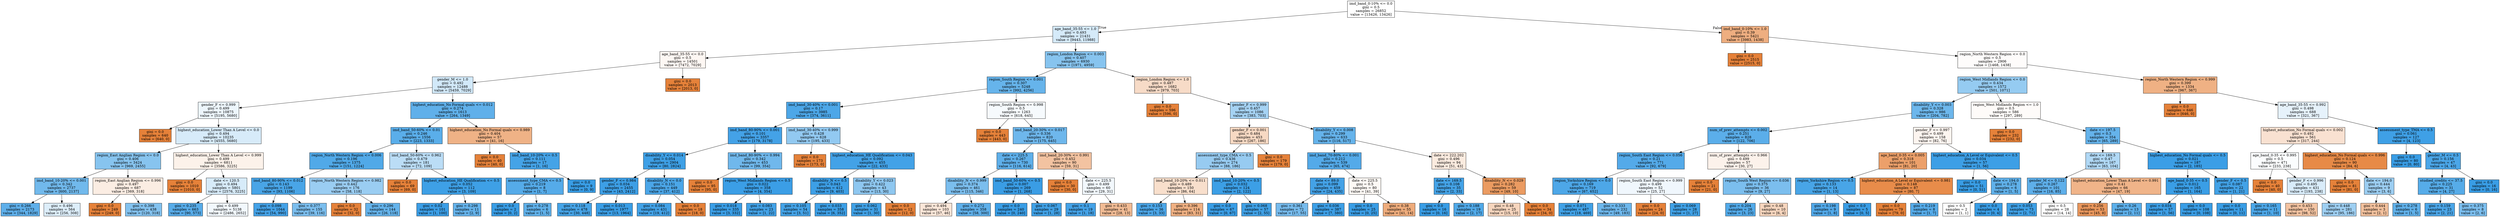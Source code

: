 digraph Tree {
node [shape=box, style="filled", color="black"] ;
0 [label="imd_band_0-10% <= 0.0\ngini = 0.5\nsamples = 26852\nvalue = [13426, 13426]", fillcolor="#e5813900"] ;
1 [label="age_band_35-55 <= 1.0\ngini = 0.493\nsamples = 21431\nvalue = [9443, 11988]", fillcolor="#399de536"] ;
0 -> 1 [labeldistance=2.5, labelangle=45, headlabel="True"] ;
2 [label="age_band_35-55 <= 0.0\ngini = 0.5\nsamples = 14501\nvalue = [7472, 7029]", fillcolor="#e581390f"] ;
1 -> 2 ;
3 [label="gender_M <= 1.0\ngini = 0.492\nsamples = 12488\nvalue = [5459, 7029]", fillcolor="#399de539"] ;
2 -> 3 ;
4 [label="gender_F <= 0.999\ngini = 0.499\nsamples = 10875\nvalue = [5195, 5680]", fillcolor="#399de516"] ;
3 -> 4 ;
5 [label="gini = 0.0\nsamples = 640\nvalue = [640, 0]", fillcolor="#e58139ff"] ;
4 -> 5 ;
6 [label="highest_education_Lower Than A Level <= 0.0\ngini = 0.494\nsamples = 10235\nvalue = [4555, 5680]", fillcolor="#399de533"] ;
4 -> 6 ;
7 [label="region_East Anglian Region <= 0.0\ngini = 0.406\nsamples = 3424\nvalue = [969, 2455]", fillcolor="#399de59a"] ;
6 -> 7 ;
8 [label="imd_band_10-20% <= 0.001\ngini = 0.342\nsamples = 2737\nvalue = [600, 2137]", fillcolor="#399de5b7"] ;
7 -> 8 ;
9 [label="gini = 0.266\nsamples = 2173\nvalue = [344, 1829]", fillcolor="#399de5cf"] ;
8 -> 9 ;
10 [label="gini = 0.496\nsamples = 564\nvalue = [256, 308]", fillcolor="#399de52b"] ;
8 -> 10 ;
11 [label="region_East Anglian Region <= 0.996\ngini = 0.497\nsamples = 687\nvalue = [369, 318]", fillcolor="#e5813923"] ;
7 -> 11 ;
12 [label="gini = 0.0\nsamples = 249\nvalue = [249, 0]", fillcolor="#e58139ff"] ;
11 -> 12 ;
13 [label="gini = 0.398\nsamples = 438\nvalue = [120, 318]", fillcolor="#399de59f"] ;
11 -> 13 ;
14 [label="highest_education_Lower Than A Level <= 0.999\ngini = 0.499\nsamples = 6811\nvalue = [3586, 3225]", fillcolor="#e581391a"] ;
6 -> 14 ;
15 [label="gini = 0.0\nsamples = 1010\nvalue = [1010, 0]", fillcolor="#e58139ff"] ;
14 -> 15 ;
16 [label="date <= 120.5\ngini = 0.494\nsamples = 5801\nvalue = [2576, 3225]", fillcolor="#399de533"] ;
14 -> 16 ;
17 [label="gini = 0.235\nsamples = 663\nvalue = [90, 573]", fillcolor="#399de5d7"] ;
16 -> 17 ;
18 [label="gini = 0.499\nsamples = 5138\nvalue = [2486, 2652]", fillcolor="#399de510"] ;
16 -> 18 ;
19 [label="highest_education_No Formal quals <= 0.012\ngini = 0.274\nsamples = 1613\nvalue = [264, 1349]", fillcolor="#399de5cd"] ;
3 -> 19 ;
20 [label="imd_band_50-60% <= 0.01\ngini = 0.246\nsamples = 1556\nvalue = [223, 1333]", fillcolor="#399de5d4"] ;
19 -> 20 ;
21 [label="region_North Western Region <= 0.006\ngini = 0.196\nsamples = 1375\nvalue = [151, 1224]", fillcolor="#399de5e0"] ;
20 -> 21 ;
22 [label="imd_band_80-90% <= 0.012\ngini = 0.143\nsamples = 1199\nvalue = [93, 1106]", fillcolor="#399de5ea"] ;
21 -> 22 ;
23 [label="gini = 0.098\nsamples = 1044\nvalue = [54, 990]", fillcolor="#399de5f1"] ;
22 -> 23 ;
24 [label="gini = 0.377\nsamples = 155\nvalue = [39, 116]", fillcolor="#399de5a9"] ;
22 -> 24 ;
25 [label="region_North Western Region <= 0.982\ngini = 0.442\nsamples = 176\nvalue = [58, 118]", fillcolor="#399de582"] ;
21 -> 25 ;
26 [label="gini = 0.0\nsamples = 32\nvalue = [32, 0]", fillcolor="#e58139ff"] ;
25 -> 26 ;
27 [label="gini = 0.296\nsamples = 144\nvalue = [26, 118]", fillcolor="#399de5c7"] ;
25 -> 27 ;
28 [label="imd_band_50-60% <= 0.962\ngini = 0.479\nsamples = 181\nvalue = [72, 109]", fillcolor="#399de557"] ;
20 -> 28 ;
29 [label="gini = 0.0\nsamples = 69\nvalue = [69, 0]", fillcolor="#e58139ff"] ;
28 -> 29 ;
30 [label="highest_education_HE Qualification <= 0.5\ngini = 0.052\nsamples = 112\nvalue = [3, 109]", fillcolor="#399de5f8"] ;
28 -> 30 ;
31 [label="gini = 0.02\nsamples = 101\nvalue = [1, 100]", fillcolor="#399de5fc"] ;
30 -> 31 ;
32 [label="gini = 0.298\nsamples = 11\nvalue = [2, 9]", fillcolor="#399de5c6"] ;
30 -> 32 ;
33 [label="highest_education_No Formal quals <= 0.989\ngini = 0.404\nsamples = 57\nvalue = [41, 16]", fillcolor="#e581399b"] ;
19 -> 33 ;
34 [label="gini = 0.0\nsamples = 40\nvalue = [40, 0]", fillcolor="#e58139ff"] ;
33 -> 34 ;
35 [label="imd_band_10-20% <= 0.5\ngini = 0.111\nsamples = 17\nvalue = [1, 16]", fillcolor="#399de5ef"] ;
33 -> 35 ;
36 [label="assessment_type_CMA <= 0.5\ngini = 0.219\nsamples = 8\nvalue = [1, 7]", fillcolor="#399de5db"] ;
35 -> 36 ;
37 [label="gini = 0.0\nsamples = 2\nvalue = [0, 2]", fillcolor="#399de5ff"] ;
36 -> 37 ;
38 [label="gini = 0.278\nsamples = 6\nvalue = [1, 5]", fillcolor="#399de5cc"] ;
36 -> 38 ;
39 [label="gini = 0.0\nsamples = 9\nvalue = [0, 9]", fillcolor="#399de5ff"] ;
35 -> 39 ;
40 [label="gini = 0.0\nsamples = 2013\nvalue = [2013, 0]", fillcolor="#e58139ff"] ;
2 -> 40 ;
41 [label="region_London Region <= 0.003\ngini = 0.407\nsamples = 6930\nvalue = [1971, 4959]", fillcolor="#399de59a"] ;
1 -> 41 ;
42 [label="region_South Region <= 0.001\ngini = 0.307\nsamples = 5248\nvalue = [992, 4256]", fillcolor="#399de5c4"] ;
41 -> 42 ;
43 [label="imd_band_30-40% <= 0.001\ngini = 0.17\nsamples = 3985\nvalue = [374, 3611]", fillcolor="#399de5e5"] ;
42 -> 43 ;
44 [label="imd_band_80-90% <= 0.001\ngini = 0.101\nsamples = 3357\nvalue = [179, 3178]", fillcolor="#399de5f1"] ;
43 -> 44 ;
45 [label="disability_Y <= 0.014\ngini = 0.054\nsamples = 2904\nvalue = [80, 2824]", fillcolor="#399de5f8"] ;
44 -> 45 ;
46 [label="gender_F <= 0.984\ngini = 0.034\nsamples = 2455\nvalue = [43, 2412]", fillcolor="#399de5fa"] ;
45 -> 46 ;
47 [label="gini = 0.118\nsamples = 478\nvalue = [30, 448]", fillcolor="#399de5ee"] ;
46 -> 47 ;
48 [label="gini = 0.013\nsamples = 1977\nvalue = [13, 1964]", fillcolor="#399de5fd"] ;
46 -> 48 ;
49 [label="disability_N <= 0.0\ngini = 0.151\nsamples = 449\nvalue = [37, 412]", fillcolor="#399de5e8"] ;
45 -> 49 ;
50 [label="gini = 0.084\nsamples = 431\nvalue = [19, 412]", fillcolor="#399de5f3"] ;
49 -> 50 ;
51 [label="gini = 0.0\nsamples = 18\nvalue = [18, 0]", fillcolor="#e58139ff"] ;
49 -> 51 ;
52 [label="imd_band_80-90% <= 0.994\ngini = 0.342\nsamples = 453\nvalue = [99, 354]", fillcolor="#399de5b8"] ;
44 -> 52 ;
53 [label="gini = 0.0\nsamples = 95\nvalue = [95, 0]", fillcolor="#e58139ff"] ;
52 -> 53 ;
54 [label="region_West Midlands Region <= 0.5\ngini = 0.022\nsamples = 358\nvalue = [4, 354]", fillcolor="#399de5fc"] ;
52 -> 54 ;
55 [label="gini = 0.018\nsamples = 335\nvalue = [3, 332]", fillcolor="#399de5fd"] ;
54 -> 55 ;
56 [label="gini = 0.083\nsamples = 23\nvalue = [1, 22]", fillcolor="#399de5f3"] ;
54 -> 56 ;
57 [label="imd_band_30-40% <= 0.999\ngini = 0.428\nsamples = 628\nvalue = [195, 433]", fillcolor="#399de58c"] ;
43 -> 57 ;
58 [label="gini = 0.0\nsamples = 173\nvalue = [173, 0]", fillcolor="#e58139ff"] ;
57 -> 58 ;
59 [label="highest_education_HE Qualification <= 0.043\ngini = 0.092\nsamples = 455\nvalue = [22, 433]", fillcolor="#399de5f2"] ;
57 -> 59 ;
60 [label="disability_N <= 0.5\ngini = 0.043\nsamples = 412\nvalue = [9, 403]", fillcolor="#399de5f9"] ;
59 -> 60 ;
61 [label="gini = 0.105\nsamples = 54\nvalue = [3, 51]", fillcolor="#399de5f0"] ;
60 -> 61 ;
62 [label="gini = 0.033\nsamples = 358\nvalue = [6, 352]", fillcolor="#399de5fb"] ;
60 -> 62 ;
63 [label="disability_Y <= 0.023\ngini = 0.422\nsamples = 43\nvalue = [13, 30]", fillcolor="#399de591"] ;
59 -> 63 ;
64 [label="gini = 0.062\nsamples = 31\nvalue = [1, 30]", fillcolor="#399de5f6"] ;
63 -> 64 ;
65 [label="gini = 0.0\nsamples = 12\nvalue = [12, 0]", fillcolor="#e58139ff"] ;
63 -> 65 ;
66 [label="region_South Region <= 0.998\ngini = 0.5\nsamples = 1263\nvalue = [618, 645]", fillcolor="#399de50b"] ;
42 -> 66 ;
67 [label="gini = 0.0\nsamples = 443\nvalue = [443, 0]", fillcolor="#e58139ff"] ;
66 -> 67 ;
68 [label="imd_band_20-30% <= 0.017\ngini = 0.336\nsamples = 820\nvalue = [175, 645]", fillcolor="#399de5ba"] ;
66 -> 68 ;
69 [label="date <= 225.5\ngini = 0.267\nsamples = 730\nvalue = [116, 614]", fillcolor="#399de5cf"] ;
68 -> 69 ;
70 [label="disability_N <= 0.999\ngini = 0.374\nsamples = 461\nvalue = [115, 346]", fillcolor="#399de5aa"] ;
69 -> 70 ;
71 [label="gini = 0.494\nsamples = 103\nvalue = [57, 46]", fillcolor="#e5813931"] ;
70 -> 71 ;
72 [label="gini = 0.272\nsamples = 358\nvalue = [58, 300]", fillcolor="#399de5ce"] ;
70 -> 72 ;
73 [label="imd_band_50-60% <= 0.5\ngini = 0.007\nsamples = 269\nvalue = [1, 268]", fillcolor="#399de5fe"] ;
69 -> 73 ;
74 [label="gini = 0.0\nsamples = 240\nvalue = [0, 240]", fillcolor="#399de5ff"] ;
73 -> 74 ;
75 [label="gini = 0.067\nsamples = 29\nvalue = [1, 28]", fillcolor="#399de5f6"] ;
73 -> 75 ;
76 [label="imd_band_20-30% <= 0.991\ngini = 0.452\nsamples = 90\nvalue = [59, 31]", fillcolor="#e5813979"] ;
68 -> 76 ;
77 [label="gini = 0.0\nsamples = 30\nvalue = [30, 0]", fillcolor="#e58139ff"] ;
76 -> 77 ;
78 [label="date <= 225.5\ngini = 0.499\nsamples = 60\nvalue = [29, 31]", fillcolor="#399de510"] ;
76 -> 78 ;
79 [label="gini = 0.1\nsamples = 19\nvalue = [1, 18]", fillcolor="#399de5f1"] ;
78 -> 79 ;
80 [label="gini = 0.433\nsamples = 41\nvalue = [28, 13]", fillcolor="#e5813989"] ;
78 -> 80 ;
81 [label="region_London Region <= 1.0\ngini = 0.487\nsamples = 1682\nvalue = [979, 703]", fillcolor="#e5813948"] ;
41 -> 81 ;
82 [label="gini = 0.0\nsamples = 596\nvalue = [596, 0]", fillcolor="#e58139ff"] ;
81 -> 82 ;
83 [label="gender_F <= 0.999\ngini = 0.457\nsamples = 1086\nvalue = [383, 703]", fillcolor="#399de574"] ;
81 -> 83 ;
84 [label="gender_F <= 0.001\ngini = 0.484\nsamples = 453\nvalue = [267, 186]", fillcolor="#e581394d"] ;
83 -> 84 ;
85 [label="assessment_type_CMA <= 0.5\ngini = 0.436\nsamples = 274\nvalue = [88, 186]", fillcolor="#399de586"] ;
84 -> 85 ;
86 [label="imd_band_10-20% <= 0.011\ngini = 0.489\nsamples = 150\nvalue = [86, 64]", fillcolor="#e5813941"] ;
85 -> 86 ;
87 [label="gini = 0.153\nsamples = 36\nvalue = [3, 33]", fillcolor="#399de5e8"] ;
86 -> 87 ;
88 [label="gini = 0.396\nsamples = 114\nvalue = [83, 31]", fillcolor="#e58139a0"] ;
86 -> 88 ;
89 [label="imd_band_10-20% <= 0.5\ngini = 0.032\nsamples = 124\nvalue = [2, 122]", fillcolor="#399de5fb"] ;
85 -> 89 ;
90 [label="gini = 0.0\nsamples = 67\nvalue = [0, 67]", fillcolor="#399de5ff"] ;
89 -> 90 ;
91 [label="gini = 0.068\nsamples = 57\nvalue = [2, 55]", fillcolor="#399de5f6"] ;
89 -> 91 ;
92 [label="gini = 0.0\nsamples = 179\nvalue = [179, 0]", fillcolor="#e58139ff"] ;
84 -> 92 ;
93 [label="disability_Y <= 0.008\ngini = 0.299\nsamples = 633\nvalue = [116, 517]", fillcolor="#399de5c6"] ;
83 -> 93 ;
94 [label="imd_band_70-80% <= 0.001\ngini = 0.212\nsamples = 539\nvalue = [65, 474]", fillcolor="#399de5dc"] ;
93 -> 94 ;
95 [label="date <= 89.0\ngini = 0.099\nsamples = 459\nvalue = [24, 435]", fillcolor="#399de5f1"] ;
94 -> 95 ;
96 [label="gini = 0.361\nsamples = 72\nvalue = [17, 55]", fillcolor="#399de5b0"] ;
95 -> 96 ;
97 [label="gini = 0.036\nsamples = 387\nvalue = [7, 380]", fillcolor="#399de5fa"] ;
95 -> 97 ;
98 [label="date <= 225.5\ngini = 0.5\nsamples = 80\nvalue = [41, 39]", fillcolor="#e581390c"] ;
94 -> 98 ;
99 [label="gini = 0.0\nsamples = 25\nvalue = [0, 25]", fillcolor="#399de5ff"] ;
98 -> 99 ;
100 [label="gini = 0.38\nsamples = 55\nvalue = [41, 14]", fillcolor="#e58139a8"] ;
98 -> 100 ;
101 [label="date <= 222.202\ngini = 0.496\nsamples = 94\nvalue = [51, 43]", fillcolor="#e5813928"] ;
93 -> 101 ;
102 [label="date <= 169.5\ngini = 0.108\nsamples = 35\nvalue = [2, 33]", fillcolor="#399de5f0"] ;
101 -> 102 ;
103 [label="gini = 0.0\nsamples = 16\nvalue = [0, 16]", fillcolor="#399de5ff"] ;
102 -> 103 ;
104 [label="gini = 0.188\nsamples = 19\nvalue = [2, 17]", fillcolor="#399de5e1"] ;
102 -> 104 ;
105 [label="disability_N <= 0.029\ngini = 0.282\nsamples = 59\nvalue = [49, 10]", fillcolor="#e58139cb"] ;
101 -> 105 ;
106 [label="gini = 0.48\nsamples = 25\nvalue = [15, 10]", fillcolor="#e5813955"] ;
105 -> 106 ;
107 [label="gini = 0.0\nsamples = 34\nvalue = [34, 0]", fillcolor="#e58139ff"] ;
105 -> 107 ;
108 [label="imd_band_0-10% <= 1.0\ngini = 0.39\nsamples = 5421\nvalue = [3983, 1438]", fillcolor="#e58139a3"] ;
0 -> 108 [labeldistance=2.5, labelangle=-45, headlabel="False"] ;
109 [label="gini = 0.0\nsamples = 2515\nvalue = [2515, 0]", fillcolor="#e58139ff"] ;
108 -> 109 ;
110 [label="region_North Western Region <= 0.0\ngini = 0.5\nsamples = 2906\nvalue = [1468, 1438]", fillcolor="#e5813905"] ;
108 -> 110 ;
111 [label="region_West Midlands Region <= 0.0\ngini = 0.434\nsamples = 1572\nvalue = [501, 1071]", fillcolor="#399de588"] ;
110 -> 111 ;
112 [label="disability_Y <= 0.003\ngini = 0.328\nsamples = 986\nvalue = [204, 782]", fillcolor="#399de5bc"] ;
111 -> 112 ;
113 [label="num_of_prev_attempts <= 0.002\ngini = 0.251\nsamples = 828\nvalue = [122, 706]", fillcolor="#399de5d3"] ;
112 -> 113 ;
114 [label="region_South East Region <= 0.056\ngini = 0.21\nsamples = 771\nvalue = [92, 679]", fillcolor="#399de5dc"] ;
113 -> 114 ;
115 [label="region_Yorkshire Region <= 0.0\ngini = 0.169\nsamples = 719\nvalue = [67, 652]", fillcolor="#399de5e5"] ;
114 -> 115 ;
116 [label="gini = 0.071\nsamples = 487\nvalue = [18, 469]", fillcolor="#399de5f5"] ;
115 -> 116 ;
117 [label="gini = 0.333\nsamples = 232\nvalue = [49, 183]", fillcolor="#399de5bb"] ;
115 -> 117 ;
118 [label="region_South East Region <= 0.999\ngini = 0.499\nsamples = 52\nvalue = [25, 27]", fillcolor="#399de513"] ;
114 -> 118 ;
119 [label="gini = 0.0\nsamples = 24\nvalue = [24, 0]", fillcolor="#e58139ff"] ;
118 -> 119 ;
120 [label="gini = 0.069\nsamples = 28\nvalue = [1, 27]", fillcolor="#399de5f6"] ;
118 -> 120 ;
121 [label="num_of_prev_attempts <= 0.966\ngini = 0.499\nsamples = 57\nvalue = [30, 27]", fillcolor="#e5813919"] ;
113 -> 121 ;
122 [label="gini = 0.0\nsamples = 21\nvalue = [21, 0]", fillcolor="#e58139ff"] ;
121 -> 122 ;
123 [label="region_South West Region <= 0.036\ngini = 0.375\nsamples = 36\nvalue = [9, 27]", fillcolor="#399de5aa"] ;
121 -> 123 ;
124 [label="gini = 0.204\nsamples = 26\nvalue = [3, 23]", fillcolor="#399de5de"] ;
123 -> 124 ;
125 [label="gini = 0.48\nsamples = 10\nvalue = [6, 4]", fillcolor="#e5813955"] ;
123 -> 125 ;
126 [label="gender_F <= 0.997\ngini = 0.499\nsamples = 158\nvalue = [82, 76]", fillcolor="#e5813913"] ;
112 -> 126 ;
127 [label="age_band_0-35 <= 0.005\ngini = 0.318\nsamples = 101\nvalue = [81, 20]", fillcolor="#e58139c0"] ;
126 -> 127 ;
128 [label="region_Yorkshire Region <= 0.5\ngini = 0.133\nsamples = 14\nvalue = [1, 13]", fillcolor="#399de5eb"] ;
127 -> 128 ;
129 [label="gini = 0.198\nsamples = 9\nvalue = [1, 8]", fillcolor="#399de5df"] ;
128 -> 129 ;
130 [label="gini = 0.0\nsamples = 5\nvalue = [0, 5]", fillcolor="#399de5ff"] ;
128 -> 130 ;
131 [label="highest_education_A Level or Equivalent <= 0.981\ngini = 0.148\nsamples = 87\nvalue = [80, 7]", fillcolor="#e58139e9"] ;
127 -> 131 ;
132 [label="gini = 0.0\nsamples = 79\nvalue = [79, 0]", fillcolor="#e58139ff"] ;
131 -> 132 ;
133 [label="gini = 0.219\nsamples = 8\nvalue = [1, 7]", fillcolor="#399de5db"] ;
131 -> 133 ;
134 [label="highest_education_A Level or Equivalent <= 0.5\ngini = 0.034\nsamples = 57\nvalue = [1, 56]", fillcolor="#399de5fa"] ;
126 -> 134 ;
135 [label="gini = 0.0\nsamples = 51\nvalue = [0, 51]", fillcolor="#399de5ff"] ;
134 -> 135 ;
136 [label="date <= 194.0\ngini = 0.278\nsamples = 6\nvalue = [1, 5]", fillcolor="#399de5cc"] ;
134 -> 136 ;
137 [label="gini = 0.5\nsamples = 2\nvalue = [1, 1]", fillcolor="#e5813900"] ;
136 -> 137 ;
138 [label="gini = 0.0\nsamples = 4\nvalue = [0, 4]", fillcolor="#399de5ff"] ;
136 -> 138 ;
139 [label="region_West Midlands Region <= 1.0\ngini = 0.5\nsamples = 586\nvalue = [297, 289]", fillcolor="#e5813907"] ;
111 -> 139 ;
140 [label="gini = 0.0\nsamples = 232\nvalue = [232, 0]", fillcolor="#e58139ff"] ;
139 -> 140 ;
141 [label="date <= 197.5\ngini = 0.3\nsamples = 354\nvalue = [65, 289]", fillcolor="#399de5c6"] ;
139 -> 141 ;
142 [label="date <= 169.5\ngini = 0.47\nsamples = 167\nvalue = [63, 104]", fillcolor="#399de565"] ;
141 -> 142 ;
143 [label="gender_M <= 0.122\ngini = 0.267\nsamples = 101\nvalue = [16, 85]", fillcolor="#399de5cf"] ;
142 -> 143 ;
144 [label="gini = 0.053\nsamples = 73\nvalue = [2, 71]", fillcolor="#399de5f8"] ;
143 -> 144 ;
145 [label="gini = 0.5\nsamples = 28\nvalue = [14, 14]", fillcolor="#e5813900"] ;
143 -> 145 ;
146 [label="highest_education_Lower Than A Level <= 0.991\ngini = 0.41\nsamples = 66\nvalue = [47, 19]", fillcolor="#e5813998"] ;
142 -> 146 ;
147 [label="gini = 0.256\nsamples = 53\nvalue = [45, 8]", fillcolor="#e58139d2"] ;
146 -> 147 ;
148 [label="gini = 0.26\nsamples = 13\nvalue = [2, 11]", fillcolor="#399de5d1"] ;
146 -> 148 ;
149 [label="highest_education_No Formal quals <= 0.5\ngini = 0.021\nsamples = 187\nvalue = [2, 185]", fillcolor="#399de5fc"] ;
141 -> 149 ;
150 [label="age_band_0-35 <= 0.5\ngini = 0.012\nsamples = 165\nvalue = [1, 164]", fillcolor="#399de5fd"] ;
149 -> 150 ;
151 [label="gini = 0.034\nsamples = 57\nvalue = [1, 56]", fillcolor="#399de5fa"] ;
150 -> 151 ;
152 [label="gini = 0.0\nsamples = 108\nvalue = [0, 108]", fillcolor="#399de5ff"] ;
150 -> 152 ;
153 [label="gender_F <= 0.5\ngini = 0.087\nsamples = 22\nvalue = [1, 21]", fillcolor="#399de5f3"] ;
149 -> 153 ;
154 [label="gini = 0.0\nsamples = 11\nvalue = [0, 11]", fillcolor="#399de5ff"] ;
153 -> 154 ;
155 [label="gini = 0.165\nsamples = 11\nvalue = [1, 10]", fillcolor="#399de5e6"] ;
153 -> 155 ;
156 [label="region_North Western Region <= 0.999\ngini = 0.399\nsamples = 1334\nvalue = [967, 367]", fillcolor="#e581399e"] ;
110 -> 156 ;
157 [label="gini = 0.0\nsamples = 646\nvalue = [646, 0]", fillcolor="#e58139ff"] ;
156 -> 157 ;
158 [label="age_band_35-55 <= 0.992\ngini = 0.498\nsamples = 688\nvalue = [321, 367]", fillcolor="#399de520"] ;
156 -> 158 ;
159 [label="highest_education_No Formal quals <= 0.002\ngini = 0.492\nsamples = 561\nvalue = [317, 244]", fillcolor="#e581393b"] ;
158 -> 159 ;
160 [label="age_band_0-35 <= 0.995\ngini = 0.5\nsamples = 471\nvalue = [233, 238]", fillcolor="#399de505"] ;
159 -> 160 ;
161 [label="gini = 0.0\nsamples = 40\nvalue = [40, 0]", fillcolor="#e58139ff"] ;
160 -> 161 ;
162 [label="gender_F <= 0.996\ngini = 0.495\nsamples = 431\nvalue = [193, 238]", fillcolor="#399de530"] ;
160 -> 162 ;
163 [label="gini = 0.453\nsamples = 150\nvalue = [98, 52]", fillcolor="#e5813978"] ;
162 -> 163 ;
164 [label="gini = 0.448\nsamples = 281\nvalue = [95, 186]", fillcolor="#399de57d"] ;
162 -> 164 ;
165 [label="highest_education_No Formal quals <= 0.996\ngini = 0.124\nsamples = 90\nvalue = [84, 6]", fillcolor="#e58139ed"] ;
159 -> 165 ;
166 [label="gini = 0.0\nsamples = 81\nvalue = [81, 0]", fillcolor="#e58139ff"] ;
165 -> 166 ;
167 [label="date <= 194.0\ngini = 0.444\nsamples = 9\nvalue = [3, 6]", fillcolor="#399de57f"] ;
165 -> 167 ;
168 [label="gini = 0.444\nsamples = 3\nvalue = [2, 1]", fillcolor="#e581397f"] ;
167 -> 168 ;
169 [label="gini = 0.278\nsamples = 6\nvalue = [1, 5]", fillcolor="#399de5cc"] ;
167 -> 169 ;
170 [label="assessment_type_TMA <= 0.5\ngini = 0.061\nsamples = 127\nvalue = [4, 123]", fillcolor="#399de5f7"] ;
158 -> 170 ;
171 [label="gini = 0.0\nsamples = 80\nvalue = [0, 80]", fillcolor="#399de5ff"] ;
170 -> 171 ;
172 [label="gender_M <= 0.5\ngini = 0.156\nsamples = 47\nvalue = [4, 43]", fillcolor="#399de5e7"] ;
170 -> 172 ;
173 [label="studied_credits <= 37.5\ngini = 0.225\nsamples = 31\nvalue = [4, 27]", fillcolor="#399de5d9"] ;
172 -> 173 ;
174 [label="gini = 0.159\nsamples = 23\nvalue = [2, 21]", fillcolor="#399de5e7"] ;
173 -> 174 ;
175 [label="gini = 0.375\nsamples = 8\nvalue = [2, 6]", fillcolor="#399de5aa"] ;
173 -> 175 ;
176 [label="gini = 0.0\nsamples = 16\nvalue = [0, 16]", fillcolor="#399de5ff"] ;
172 -> 176 ;
}